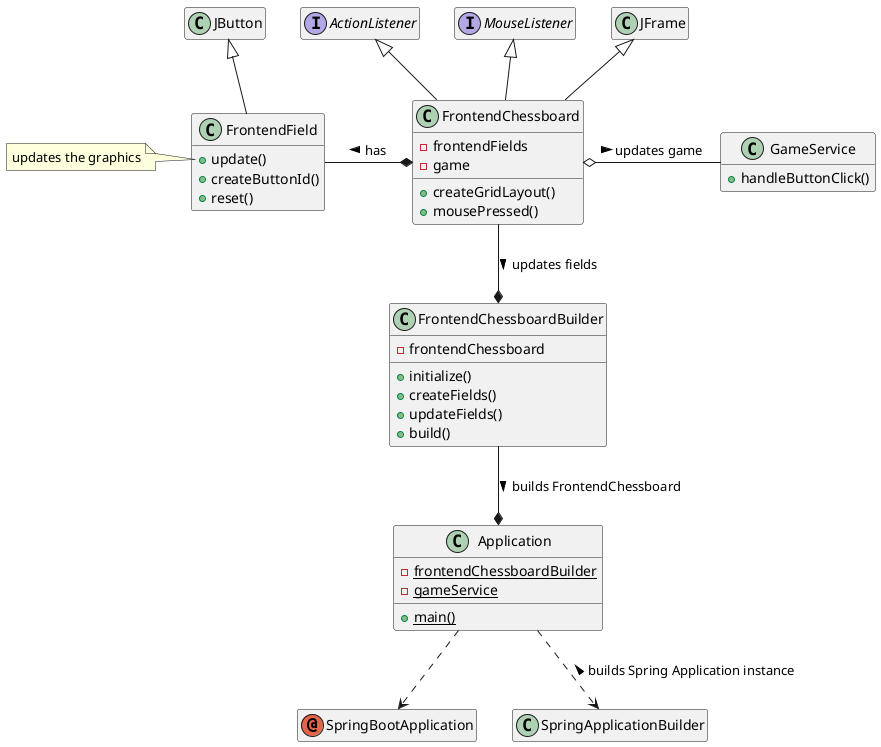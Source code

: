 @startuml

'--------------'
'Hidden members'
'--------------'
hide empty members

'-----------'
'Annotations'
'-----------'
annotation SpringBootApplication

'-----------'
'Application'
'-----------'
class Application {
    - {static} frontendChessboardBuilder
    - {static} gameService
    + {static} main()
}

'-----'
'Swing'
'-----'
interface ActionListener{
}

interface MouseListener{
}

class FrontendChessboard{
    - frontendFields
    - game
    + createGridLayout()
    + mousePressed()
}

class FrontendChessboardBuilder {
    - frontendChessboard
    + initialize()
    + createFields()
    + updateFields()
    + build()
}

class FrontendField {
    + update()
    + createButtonId()
    + reset()
}

class GameService {
    + handleButtonClick()
}

'---------'
'Relations'
'---------'
JFrame <|-- FrontendChessboard
JButton <|-- FrontendField
ActionListener <|-- FrontendChessboard
MouseListener <|-- FrontendChessboard
FrontendChessboard o-right- GameService : updates game >
FrontendChessboard --* FrontendChessboardBuilder : updates fields >
FrontendChessboard *-left- FrontendField : has >
FrontendChessboardBuilder --* Application : builds FrontendChessboard >
Application ..> SpringBootApplication
Application ..> SpringApplicationBuilder : < builds Spring Application instance

'-----'
'Notes'
'-----'
note left of FrontendField::update
    updates the graphics
end note

@enduml
